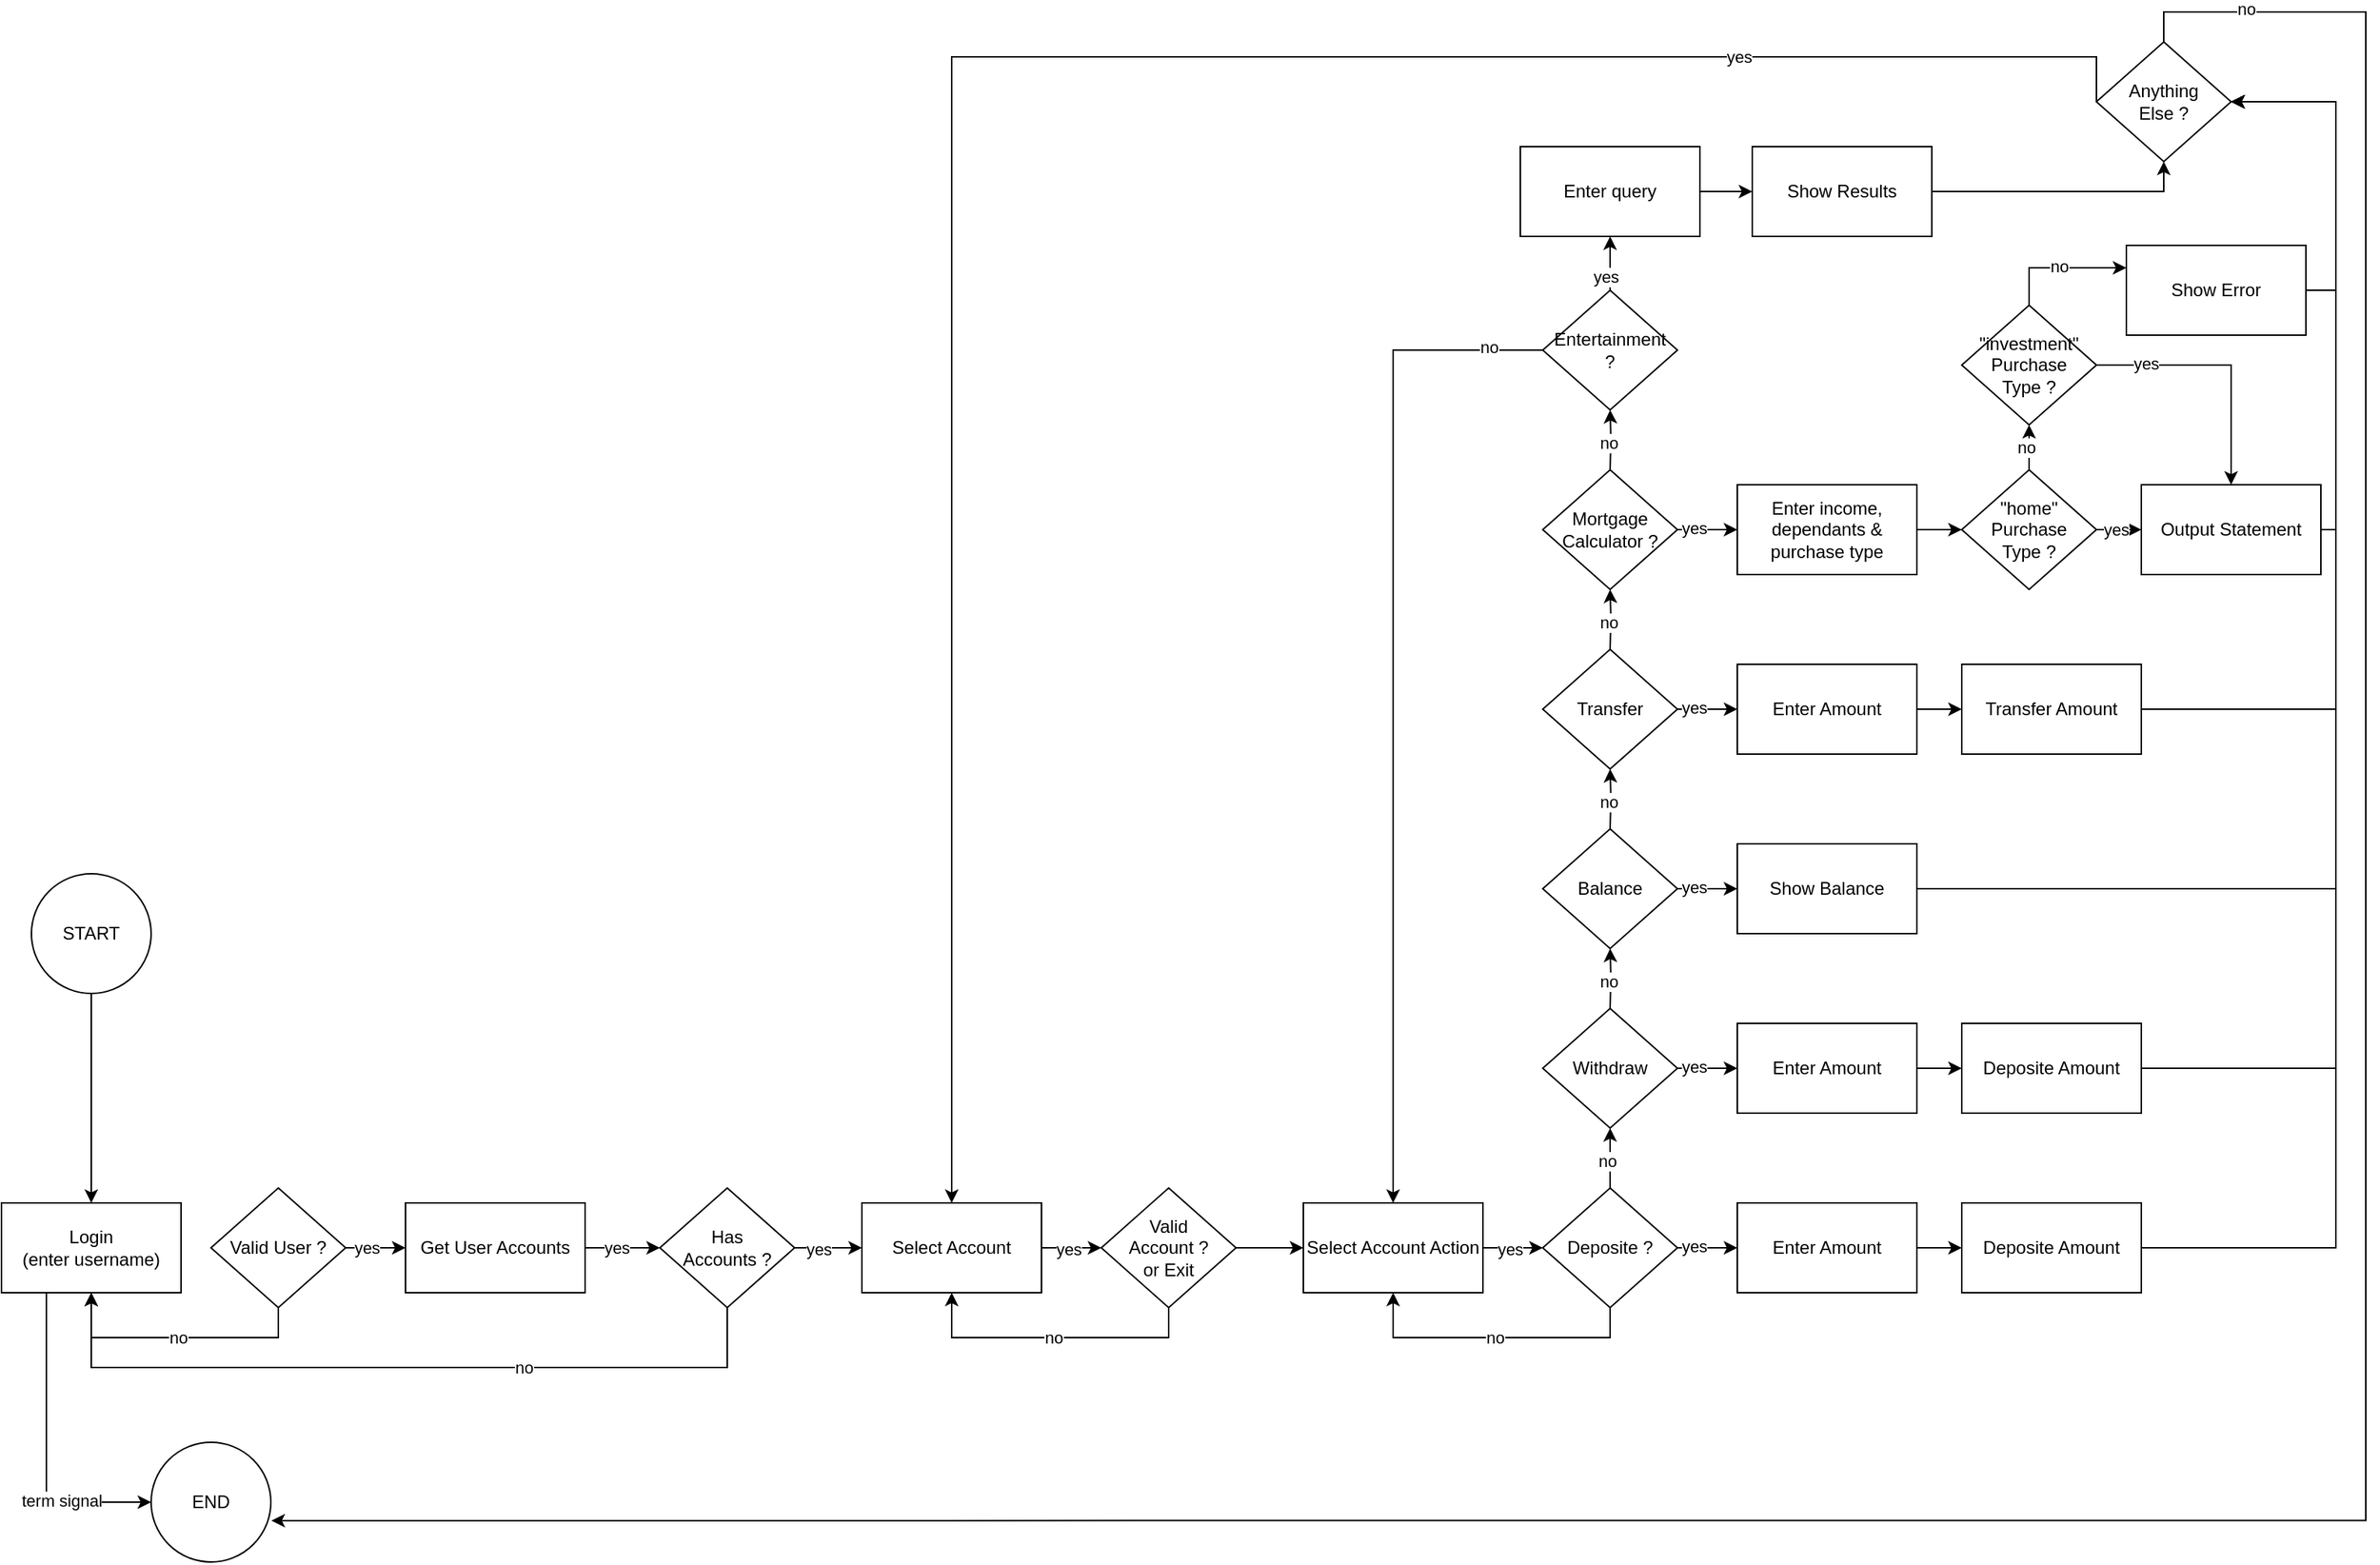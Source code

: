 <mxfile version="14.6.13" type="device"><diagram id="9iAoMF2T5Z6uj95q8_YZ" name="Page-1"><mxGraphModel dx="3691" dy="2386" grid="1" gridSize="10" guides="1" tooltips="1" connect="1" arrows="1" fold="1" page="1" pageScale="1" pageWidth="1654" pageHeight="1169" math="0" shadow="0"><root><mxCell id="0"/><mxCell id="1" parent="0"/><mxCell id="Hhsgf3qpa73lLgyIZgxQ-7" style="edgeStyle=orthogonalEdgeStyle;rounded=0;orthogonalLoop=1;jettySize=auto;html=1;exitX=0.5;exitY=1;exitDx=0;exitDy=0;entryX=0.5;entryY=0;entryDx=0;entryDy=0;" parent="1" source="Hhsgf3qpa73lLgyIZgxQ-1" target="Hhsgf3qpa73lLgyIZgxQ-3" edge="1"><mxGeometry relative="1" as="geometry"/></mxCell><mxCell id="Hhsgf3qpa73lLgyIZgxQ-1" value="START" style="ellipse;whiteSpace=wrap;html=1;aspect=fixed;" parent="1" vertex="1"><mxGeometry x="-1580" y="-554" width="80" height="80" as="geometry"/></mxCell><mxCell id="Hhsgf3qpa73lLgyIZgxQ-2" value="END" style="ellipse;whiteSpace=wrap;html=1;aspect=fixed;" parent="1" vertex="1"><mxGeometry x="-1500" y="-174" width="80" height="80" as="geometry"/></mxCell><mxCell id="Hhsgf3qpa73lLgyIZgxQ-100" style="edgeStyle=orthogonalEdgeStyle;rounded=0;orthogonalLoop=1;jettySize=auto;html=1;exitX=0.25;exitY=1;exitDx=0;exitDy=0;entryX=0;entryY=0.5;entryDx=0;entryDy=0;" parent="1" source="Hhsgf3qpa73lLgyIZgxQ-3" target="Hhsgf3qpa73lLgyIZgxQ-2" edge="1"><mxGeometry relative="1" as="geometry"/></mxCell><mxCell id="Hhsgf3qpa73lLgyIZgxQ-101" value="term signal" style="edgeLabel;html=1;align=center;verticalAlign=middle;resizable=0;points=[];" parent="Hhsgf3qpa73lLgyIZgxQ-100" vertex="1" connectable="0"><mxGeometry x="0.424" y="1" relative="1" as="geometry"><mxPoint as="offset"/></mxGeometry></mxCell><mxCell id="Hhsgf3qpa73lLgyIZgxQ-3" value="Login &lt;br&gt;(enter username)" style="rounded=0;whiteSpace=wrap;html=1;" parent="1" vertex="1"><mxGeometry x="-1600" y="-334" width="120" height="60" as="geometry"/></mxCell><mxCell id="Hhsgf3qpa73lLgyIZgxQ-6" value="no" style="edgeStyle=orthogonalEdgeStyle;rounded=0;orthogonalLoop=1;jettySize=auto;html=1;exitX=0.5;exitY=1;exitDx=0;exitDy=0;entryX=0.5;entryY=1;entryDx=0;entryDy=0;" parent="1" source="Hhsgf3qpa73lLgyIZgxQ-4" target="Hhsgf3qpa73lLgyIZgxQ-3" edge="1"><mxGeometry relative="1" as="geometry"/></mxCell><mxCell id="Hhsgf3qpa73lLgyIZgxQ-9" style="edgeStyle=orthogonalEdgeStyle;rounded=0;orthogonalLoop=1;jettySize=auto;html=1;exitX=1;exitY=0.5;exitDx=0;exitDy=0;entryX=0;entryY=0.5;entryDx=0;entryDy=0;" parent="1" source="Hhsgf3qpa73lLgyIZgxQ-4" target="Hhsgf3qpa73lLgyIZgxQ-8" edge="1"><mxGeometry relative="1" as="geometry"/></mxCell><mxCell id="Hhsgf3qpa73lLgyIZgxQ-19" value="yes" style="edgeLabel;html=1;align=center;verticalAlign=middle;resizable=0;points=[];" parent="Hhsgf3qpa73lLgyIZgxQ-9" vertex="1" connectable="0"><mxGeometry x="-0.3" relative="1" as="geometry"><mxPoint as="offset"/></mxGeometry></mxCell><mxCell id="Hhsgf3qpa73lLgyIZgxQ-4" value="Valid User ?" style="rhombus;whiteSpace=wrap;html=1;" parent="1" vertex="1"><mxGeometry x="-1460" y="-344" width="90" height="80" as="geometry"/></mxCell><mxCell id="Hhsgf3qpa73lLgyIZgxQ-13" style="edgeStyle=orthogonalEdgeStyle;rounded=0;orthogonalLoop=1;jettySize=auto;html=1;exitX=1;exitY=0.5;exitDx=0;exitDy=0;entryX=0;entryY=0.5;entryDx=0;entryDy=0;" parent="1" source="Hhsgf3qpa73lLgyIZgxQ-8" target="Hhsgf3qpa73lLgyIZgxQ-10" edge="1"><mxGeometry relative="1" as="geometry"/></mxCell><mxCell id="Hhsgf3qpa73lLgyIZgxQ-18" value="yes" style="edgeLabel;html=1;align=center;verticalAlign=middle;resizable=0;points=[];" parent="Hhsgf3qpa73lLgyIZgxQ-13" vertex="1" connectable="0"><mxGeometry x="-0.16" relative="1" as="geometry"><mxPoint as="offset"/></mxGeometry></mxCell><mxCell id="Hhsgf3qpa73lLgyIZgxQ-8" value="Get User Accounts" style="rounded=0;whiteSpace=wrap;html=1;" parent="1" vertex="1"><mxGeometry x="-1330" y="-334" width="120" height="60" as="geometry"/></mxCell><mxCell id="Hhsgf3qpa73lLgyIZgxQ-11" style="edgeStyle=orthogonalEdgeStyle;rounded=0;orthogonalLoop=1;jettySize=auto;html=1;exitX=0.5;exitY=1;exitDx=0;exitDy=0;entryX=0.5;entryY=1;entryDx=0;entryDy=0;" parent="1" source="Hhsgf3qpa73lLgyIZgxQ-10" target="Hhsgf3qpa73lLgyIZgxQ-3" edge="1"><mxGeometry relative="1" as="geometry"><Array as="points"><mxPoint x="-1115" y="-224"/><mxPoint x="-1540" y="-224"/></Array></mxGeometry></mxCell><mxCell id="Hhsgf3qpa73lLgyIZgxQ-12" value="no" style="edgeLabel;html=1;align=center;verticalAlign=middle;resizable=0;points=[];" parent="Hhsgf3qpa73lLgyIZgxQ-11" vertex="1" connectable="0"><mxGeometry x="-0.314" relative="1" as="geometry"><mxPoint as="offset"/></mxGeometry></mxCell><mxCell id="Hhsgf3qpa73lLgyIZgxQ-17" style="edgeStyle=orthogonalEdgeStyle;rounded=0;orthogonalLoop=1;jettySize=auto;html=1;exitX=1;exitY=0.5;exitDx=0;exitDy=0;entryX=0;entryY=0.5;entryDx=0;entryDy=0;" parent="1" source="Hhsgf3qpa73lLgyIZgxQ-10" target="Hhsgf3qpa73lLgyIZgxQ-14" edge="1"><mxGeometry relative="1" as="geometry"/></mxCell><mxCell id="Hhsgf3qpa73lLgyIZgxQ-20" value="yes" style="edgeLabel;html=1;align=center;verticalAlign=middle;resizable=0;points=[];" parent="Hhsgf3qpa73lLgyIZgxQ-17" vertex="1" connectable="0"><mxGeometry x="-0.289" y="-1" relative="1" as="geometry"><mxPoint as="offset"/></mxGeometry></mxCell><mxCell id="Hhsgf3qpa73lLgyIZgxQ-10" value="Has&lt;br&gt;Accounts ?" style="rhombus;whiteSpace=wrap;html=1;" parent="1" vertex="1"><mxGeometry x="-1160" y="-344" width="90" height="80" as="geometry"/></mxCell><mxCell id="Hhsgf3qpa73lLgyIZgxQ-25" style="edgeStyle=orthogonalEdgeStyle;rounded=0;orthogonalLoop=1;jettySize=auto;html=1;exitX=1;exitY=0.5;exitDx=0;exitDy=0;entryX=0;entryY=0.5;entryDx=0;entryDy=0;" parent="1" source="Hhsgf3qpa73lLgyIZgxQ-14" target="Hhsgf3qpa73lLgyIZgxQ-15" edge="1"><mxGeometry relative="1" as="geometry"/></mxCell><mxCell id="Hhsgf3qpa73lLgyIZgxQ-26" value="yes" style="edgeLabel;html=1;align=center;verticalAlign=middle;resizable=0;points=[];" parent="Hhsgf3qpa73lLgyIZgxQ-25" vertex="1" connectable="0"><mxGeometry x="-0.1" y="-1" relative="1" as="geometry"><mxPoint as="offset"/></mxGeometry></mxCell><mxCell id="Hhsgf3qpa73lLgyIZgxQ-14" value="Select Account" style="rounded=0;whiteSpace=wrap;html=1;" parent="1" vertex="1"><mxGeometry x="-1025" y="-334" width="120" height="60" as="geometry"/></mxCell><mxCell id="Hhsgf3qpa73lLgyIZgxQ-16" value="no" style="edgeStyle=orthogonalEdgeStyle;rounded=0;orthogonalLoop=1;jettySize=auto;html=1;exitX=0.5;exitY=1;exitDx=0;exitDy=0;entryX=0.5;entryY=1;entryDx=0;entryDy=0;" parent="1" source="Hhsgf3qpa73lLgyIZgxQ-15" target="Hhsgf3qpa73lLgyIZgxQ-14" edge="1"><mxGeometry relative="1" as="geometry"><Array as="points"><mxPoint x="-820" y="-244"/><mxPoint x="-965" y="-244"/></Array></mxGeometry></mxCell><mxCell id="Hhsgf3qpa73lLgyIZgxQ-32" style="edgeStyle=orthogonalEdgeStyle;rounded=0;orthogonalLoop=1;jettySize=auto;html=1;exitX=1;exitY=0.5;exitDx=0;exitDy=0;entryX=0;entryY=0.5;entryDx=0;entryDy=0;" parent="1" source="Hhsgf3qpa73lLgyIZgxQ-15" target="Hhsgf3qpa73lLgyIZgxQ-29" edge="1"><mxGeometry relative="1" as="geometry"/></mxCell><mxCell id="Hhsgf3qpa73lLgyIZgxQ-15" value="Valid &lt;br&gt;Account ? &lt;br&gt;or Exit" style="rhombus;whiteSpace=wrap;html=1;" parent="1" vertex="1"><mxGeometry x="-865" y="-344" width="90" height="80" as="geometry"/></mxCell><mxCell id="Hhsgf3qpa73lLgyIZgxQ-27" style="edgeStyle=orthogonalEdgeStyle;rounded=0;orthogonalLoop=1;jettySize=auto;html=1;exitX=1;exitY=0.5;exitDx=0;exitDy=0;entryX=0;entryY=0.5;entryDx=0;entryDy=0;" parent="1" source="Hhsgf3qpa73lLgyIZgxQ-29" target="Hhsgf3qpa73lLgyIZgxQ-31" edge="1"><mxGeometry relative="1" as="geometry"/></mxCell><mxCell id="Hhsgf3qpa73lLgyIZgxQ-28" value="yes" style="edgeLabel;html=1;align=center;verticalAlign=middle;resizable=0;points=[];" parent="Hhsgf3qpa73lLgyIZgxQ-27" vertex="1" connectable="0"><mxGeometry x="-0.1" y="-1" relative="1" as="geometry"><mxPoint as="offset"/></mxGeometry></mxCell><mxCell id="Hhsgf3qpa73lLgyIZgxQ-29" value="Select Account Action" style="rounded=0;whiteSpace=wrap;html=1;" parent="1" vertex="1"><mxGeometry x="-730" y="-334" width="120" height="60" as="geometry"/></mxCell><mxCell id="Hhsgf3qpa73lLgyIZgxQ-30" value="no" style="edgeStyle=orthogonalEdgeStyle;rounded=0;orthogonalLoop=1;jettySize=auto;html=1;exitX=0.5;exitY=1;exitDx=0;exitDy=0;entryX=0.5;entryY=1;entryDx=0;entryDy=0;" parent="1" source="Hhsgf3qpa73lLgyIZgxQ-31" target="Hhsgf3qpa73lLgyIZgxQ-29" edge="1"><mxGeometry relative="1" as="geometry"><Array as="points"><mxPoint x="-525" y="-244"/><mxPoint x="-670" y="-244"/></Array></mxGeometry></mxCell><mxCell id="Hhsgf3qpa73lLgyIZgxQ-35" style="edgeStyle=orthogonalEdgeStyle;rounded=0;orthogonalLoop=1;jettySize=auto;html=1;exitX=1;exitY=0.5;exitDx=0;exitDy=0;entryX=0;entryY=0.5;entryDx=0;entryDy=0;" parent="1" source="Hhsgf3qpa73lLgyIZgxQ-31" target="Hhsgf3qpa73lLgyIZgxQ-33" edge="1"><mxGeometry relative="1" as="geometry"/></mxCell><mxCell id="Hhsgf3qpa73lLgyIZgxQ-37" value="yes" style="edgeLabel;html=1;align=center;verticalAlign=middle;resizable=0;points=[];" parent="Hhsgf3qpa73lLgyIZgxQ-35" vertex="1" connectable="0"><mxGeometry x="-0.45" y="1" relative="1" as="geometry"><mxPoint as="offset"/></mxGeometry></mxCell><mxCell id="Hhsgf3qpa73lLgyIZgxQ-43" style="edgeStyle=orthogonalEdgeStyle;rounded=0;orthogonalLoop=1;jettySize=auto;html=1;exitX=0.5;exitY=0;exitDx=0;exitDy=0;entryX=0.5;entryY=1;entryDx=0;entryDy=0;" parent="1" source="Hhsgf3qpa73lLgyIZgxQ-31" target="Hhsgf3qpa73lLgyIZgxQ-40" edge="1"><mxGeometry relative="1" as="geometry"/></mxCell><mxCell id="Hhsgf3qpa73lLgyIZgxQ-44" value="no" style="edgeLabel;html=1;align=center;verticalAlign=middle;resizable=0;points=[];" parent="Hhsgf3qpa73lLgyIZgxQ-43" vertex="1" connectable="0"><mxGeometry x="-0.1" y="2" relative="1" as="geometry"><mxPoint as="offset"/></mxGeometry></mxCell><mxCell id="Hhsgf3qpa73lLgyIZgxQ-31" value="Deposite ?" style="rhombus;whiteSpace=wrap;html=1;" parent="1" vertex="1"><mxGeometry x="-570" y="-344" width="90" height="80" as="geometry"/></mxCell><mxCell id="Hhsgf3qpa73lLgyIZgxQ-36" style="edgeStyle=orthogonalEdgeStyle;rounded=0;orthogonalLoop=1;jettySize=auto;html=1;exitX=1;exitY=0.5;exitDx=0;exitDy=0;entryX=0;entryY=0.5;entryDx=0;entryDy=0;" parent="1" source="Hhsgf3qpa73lLgyIZgxQ-33" target="Hhsgf3qpa73lLgyIZgxQ-34" edge="1"><mxGeometry relative="1" as="geometry"/></mxCell><mxCell id="Hhsgf3qpa73lLgyIZgxQ-33" value="Enter Amount" style="rounded=0;whiteSpace=wrap;html=1;" parent="1" vertex="1"><mxGeometry x="-440" y="-334" width="120" height="60" as="geometry"/></mxCell><mxCell id="kY9_kFMPB7S8d9D4_CuN-9" style="edgeStyle=orthogonalEdgeStyle;rounded=0;orthogonalLoop=1;jettySize=auto;html=1;exitX=1;exitY=0.5;exitDx=0;exitDy=0;entryX=1;entryY=0.5;entryDx=0;entryDy=0;" edge="1" parent="1" source="Hhsgf3qpa73lLgyIZgxQ-34" target="kY9_kFMPB7S8d9D4_CuN-1"><mxGeometry relative="1" as="geometry"><Array as="points"><mxPoint x="-40" y="-304"/><mxPoint x="-40" y="-1070"/></Array></mxGeometry></mxCell><mxCell id="Hhsgf3qpa73lLgyIZgxQ-34" value="Deposite Amount" style="rounded=0;whiteSpace=wrap;html=1;" parent="1" vertex="1"><mxGeometry x="-290" y="-334" width="120" height="60" as="geometry"/></mxCell><mxCell id="Hhsgf3qpa73lLgyIZgxQ-38" style="edgeStyle=orthogonalEdgeStyle;rounded=0;orthogonalLoop=1;jettySize=auto;html=1;exitX=1;exitY=0.5;exitDx=0;exitDy=0;entryX=0;entryY=0.5;entryDx=0;entryDy=0;" parent="1" source="Hhsgf3qpa73lLgyIZgxQ-40" target="Hhsgf3qpa73lLgyIZgxQ-42" edge="1"><mxGeometry relative="1" as="geometry"/></mxCell><mxCell id="Hhsgf3qpa73lLgyIZgxQ-39" value="yes" style="edgeLabel;html=1;align=center;verticalAlign=middle;resizable=0;points=[];" parent="Hhsgf3qpa73lLgyIZgxQ-38" vertex="1" connectable="0"><mxGeometry x="-0.45" y="1" relative="1" as="geometry"><mxPoint as="offset"/></mxGeometry></mxCell><mxCell id="Hhsgf3qpa73lLgyIZgxQ-40" value="Withdraw" style="rhombus;whiteSpace=wrap;html=1;" parent="1" vertex="1"><mxGeometry x="-570" y="-464" width="90" height="80" as="geometry"/></mxCell><mxCell id="Hhsgf3qpa73lLgyIZgxQ-46" style="edgeStyle=orthogonalEdgeStyle;rounded=0;orthogonalLoop=1;jettySize=auto;html=1;exitX=1;exitY=0.5;exitDx=0;exitDy=0;entryX=0;entryY=0.5;entryDx=0;entryDy=0;" parent="1" source="Hhsgf3qpa73lLgyIZgxQ-42" target="Hhsgf3qpa73lLgyIZgxQ-45" edge="1"><mxGeometry relative="1" as="geometry"/></mxCell><mxCell id="Hhsgf3qpa73lLgyIZgxQ-42" value="Enter Amount" style="rounded=0;whiteSpace=wrap;html=1;" parent="1" vertex="1"><mxGeometry x="-440" y="-454" width="120" height="60" as="geometry"/></mxCell><mxCell id="kY9_kFMPB7S8d9D4_CuN-8" style="edgeStyle=orthogonalEdgeStyle;rounded=0;orthogonalLoop=1;jettySize=auto;html=1;exitX=1;exitY=0.5;exitDx=0;exitDy=0;entryX=1;entryY=0.5;entryDx=0;entryDy=0;" edge="1" parent="1" source="Hhsgf3qpa73lLgyIZgxQ-45" target="kY9_kFMPB7S8d9D4_CuN-1"><mxGeometry relative="1" as="geometry"><Array as="points"><mxPoint x="-40" y="-424"/><mxPoint x="-40" y="-1070"/></Array></mxGeometry></mxCell><mxCell id="Hhsgf3qpa73lLgyIZgxQ-45" value="Deposite Amount" style="rounded=0;whiteSpace=wrap;html=1;" parent="1" vertex="1"><mxGeometry x="-290" y="-454" width="120" height="60" as="geometry"/></mxCell><mxCell id="Hhsgf3qpa73lLgyIZgxQ-47" style="edgeStyle=orthogonalEdgeStyle;rounded=0;orthogonalLoop=1;jettySize=auto;html=1;exitX=0.5;exitY=0;exitDx=0;exitDy=0;entryX=0.5;entryY=1;entryDx=0;entryDy=0;" parent="1" target="Hhsgf3qpa73lLgyIZgxQ-51" edge="1"><mxGeometry relative="1" as="geometry"><mxPoint x="-525" y="-464" as="sourcePoint"/></mxGeometry></mxCell><mxCell id="Hhsgf3qpa73lLgyIZgxQ-48" value="no" style="edgeLabel;html=1;align=center;verticalAlign=middle;resizable=0;points=[];" parent="Hhsgf3qpa73lLgyIZgxQ-47" vertex="1" connectable="0"><mxGeometry x="-0.1" y="2" relative="1" as="geometry"><mxPoint as="offset"/></mxGeometry></mxCell><mxCell id="Hhsgf3qpa73lLgyIZgxQ-49" style="edgeStyle=orthogonalEdgeStyle;rounded=0;orthogonalLoop=1;jettySize=auto;html=1;exitX=1;exitY=0.5;exitDx=0;exitDy=0;entryX=0;entryY=0.5;entryDx=0;entryDy=0;" parent="1" source="Hhsgf3qpa73lLgyIZgxQ-51" target="Hhsgf3qpa73lLgyIZgxQ-53" edge="1"><mxGeometry relative="1" as="geometry"/></mxCell><mxCell id="Hhsgf3qpa73lLgyIZgxQ-50" value="yes" style="edgeLabel;html=1;align=center;verticalAlign=middle;resizable=0;points=[];" parent="Hhsgf3qpa73lLgyIZgxQ-49" vertex="1" connectable="0"><mxGeometry x="-0.45" y="1" relative="1" as="geometry"><mxPoint as="offset"/></mxGeometry></mxCell><mxCell id="Hhsgf3qpa73lLgyIZgxQ-51" value="Balance" style="rhombus;whiteSpace=wrap;html=1;" parent="1" vertex="1"><mxGeometry x="-570" y="-584" width="90" height="80" as="geometry"/></mxCell><mxCell id="kY9_kFMPB7S8d9D4_CuN-7" style="edgeStyle=orthogonalEdgeStyle;rounded=0;orthogonalLoop=1;jettySize=auto;html=1;exitX=1;exitY=0.5;exitDx=0;exitDy=0;entryX=1;entryY=0.5;entryDx=0;entryDy=0;" edge="1" parent="1" source="Hhsgf3qpa73lLgyIZgxQ-53" target="kY9_kFMPB7S8d9D4_CuN-1"><mxGeometry relative="1" as="geometry"><Array as="points"><mxPoint x="-40" y="-544"/><mxPoint x="-40" y="-1070"/></Array></mxGeometry></mxCell><mxCell id="Hhsgf3qpa73lLgyIZgxQ-53" value="Show Balance" style="rounded=0;whiteSpace=wrap;html=1;" parent="1" vertex="1"><mxGeometry x="-440" y="-574" width="120" height="60" as="geometry"/></mxCell><mxCell id="Hhsgf3qpa73lLgyIZgxQ-55" style="edgeStyle=orthogonalEdgeStyle;rounded=0;orthogonalLoop=1;jettySize=auto;html=1;exitX=0.5;exitY=0;exitDx=0;exitDy=0;entryX=0.5;entryY=1;entryDx=0;entryDy=0;" parent="1" target="Hhsgf3qpa73lLgyIZgxQ-59" edge="1"><mxGeometry relative="1" as="geometry"><mxPoint x="-525" y="-584" as="sourcePoint"/></mxGeometry></mxCell><mxCell id="Hhsgf3qpa73lLgyIZgxQ-56" value="no" style="edgeLabel;html=1;align=center;verticalAlign=middle;resizable=0;points=[];" parent="Hhsgf3qpa73lLgyIZgxQ-55" vertex="1" connectable="0"><mxGeometry x="-0.1" y="2" relative="1" as="geometry"><mxPoint as="offset"/></mxGeometry></mxCell><mxCell id="Hhsgf3qpa73lLgyIZgxQ-57" style="edgeStyle=orthogonalEdgeStyle;rounded=0;orthogonalLoop=1;jettySize=auto;html=1;exitX=1;exitY=0.5;exitDx=0;exitDy=0;entryX=0;entryY=0.5;entryDx=0;entryDy=0;" parent="1" source="Hhsgf3qpa73lLgyIZgxQ-59" target="Hhsgf3qpa73lLgyIZgxQ-61" edge="1"><mxGeometry relative="1" as="geometry"/></mxCell><mxCell id="Hhsgf3qpa73lLgyIZgxQ-58" value="yes" style="edgeLabel;html=1;align=center;verticalAlign=middle;resizable=0;points=[];" parent="Hhsgf3qpa73lLgyIZgxQ-57" vertex="1" connectable="0"><mxGeometry x="-0.45" y="1" relative="1" as="geometry"><mxPoint as="offset"/></mxGeometry></mxCell><mxCell id="Hhsgf3qpa73lLgyIZgxQ-59" value="Transfer" style="rhombus;whiteSpace=wrap;html=1;" parent="1" vertex="1"><mxGeometry x="-570" y="-704" width="90" height="80" as="geometry"/></mxCell><mxCell id="Hhsgf3qpa73lLgyIZgxQ-60" style="edgeStyle=orthogonalEdgeStyle;rounded=0;orthogonalLoop=1;jettySize=auto;html=1;exitX=1;exitY=0.5;exitDx=0;exitDy=0;entryX=0;entryY=0.5;entryDx=0;entryDy=0;" parent="1" source="Hhsgf3qpa73lLgyIZgxQ-61" target="Hhsgf3qpa73lLgyIZgxQ-62" edge="1"><mxGeometry relative="1" as="geometry"/></mxCell><mxCell id="Hhsgf3qpa73lLgyIZgxQ-61" value="Enter Amount" style="rounded=0;whiteSpace=wrap;html=1;" parent="1" vertex="1"><mxGeometry x="-440" y="-694" width="120" height="60" as="geometry"/></mxCell><mxCell id="kY9_kFMPB7S8d9D4_CuN-6" style="edgeStyle=orthogonalEdgeStyle;rounded=0;orthogonalLoop=1;jettySize=auto;html=1;exitX=1;exitY=0.5;exitDx=0;exitDy=0;entryX=1;entryY=0.5;entryDx=0;entryDy=0;" edge="1" parent="1" source="Hhsgf3qpa73lLgyIZgxQ-62" target="kY9_kFMPB7S8d9D4_CuN-1"><mxGeometry relative="1" as="geometry"><Array as="points"><mxPoint x="-40" y="-664"/><mxPoint x="-40" y="-1070"/></Array></mxGeometry></mxCell><mxCell id="Hhsgf3qpa73lLgyIZgxQ-62" value="Transfer Amount" style="rounded=0;whiteSpace=wrap;html=1;" parent="1" vertex="1"><mxGeometry x="-290" y="-694" width="120" height="60" as="geometry"/></mxCell><mxCell id="Hhsgf3qpa73lLgyIZgxQ-63" style="edgeStyle=orthogonalEdgeStyle;rounded=0;orthogonalLoop=1;jettySize=auto;html=1;exitX=0.5;exitY=0;exitDx=0;exitDy=0;entryX=0.5;entryY=1;entryDx=0;entryDy=0;" parent="1" target="Hhsgf3qpa73lLgyIZgxQ-67" edge="1"><mxGeometry relative="1" as="geometry"><mxPoint x="-525" y="-704" as="sourcePoint"/></mxGeometry></mxCell><mxCell id="Hhsgf3qpa73lLgyIZgxQ-64" value="no" style="edgeLabel;html=1;align=center;verticalAlign=middle;resizable=0;points=[];" parent="Hhsgf3qpa73lLgyIZgxQ-63" vertex="1" connectable="0"><mxGeometry x="-0.1" y="2" relative="1" as="geometry"><mxPoint as="offset"/></mxGeometry></mxCell><mxCell id="Hhsgf3qpa73lLgyIZgxQ-65" style="edgeStyle=orthogonalEdgeStyle;rounded=0;orthogonalLoop=1;jettySize=auto;html=1;exitX=1;exitY=0.5;exitDx=0;exitDy=0;entryX=0;entryY=0.5;entryDx=0;entryDy=0;" parent="1" source="Hhsgf3qpa73lLgyIZgxQ-67" target="Hhsgf3qpa73lLgyIZgxQ-69" edge="1"><mxGeometry relative="1" as="geometry"/></mxCell><mxCell id="Hhsgf3qpa73lLgyIZgxQ-66" value="yes" style="edgeLabel;html=1;align=center;verticalAlign=middle;resizable=0;points=[];" parent="Hhsgf3qpa73lLgyIZgxQ-65" vertex="1" connectable="0"><mxGeometry x="-0.45" y="1" relative="1" as="geometry"><mxPoint as="offset"/></mxGeometry></mxCell><mxCell id="Hhsgf3qpa73lLgyIZgxQ-67" value="Mortgage&lt;br&gt;Calculator ?" style="rhombus;whiteSpace=wrap;html=1;" parent="1" vertex="1"><mxGeometry x="-570" y="-824" width="90" height="80" as="geometry"/></mxCell><mxCell id="Hhsgf3qpa73lLgyIZgxQ-68" style="edgeStyle=orthogonalEdgeStyle;rounded=0;orthogonalLoop=1;jettySize=auto;html=1;exitX=1;exitY=0.5;exitDx=0;exitDy=0;entryX=0;entryY=0.5;entryDx=0;entryDy=0;" parent="1" source="Hhsgf3qpa73lLgyIZgxQ-69" edge="1"><mxGeometry relative="1" as="geometry"><mxPoint x="-290" y="-784" as="targetPoint"/></mxGeometry></mxCell><mxCell id="Hhsgf3qpa73lLgyIZgxQ-69" value="Enter income, dependants &amp;amp; purchase type" style="rounded=0;whiteSpace=wrap;html=1;" parent="1" vertex="1"><mxGeometry x="-440" y="-814" width="120" height="60" as="geometry"/></mxCell><mxCell id="Hhsgf3qpa73lLgyIZgxQ-73" style="edgeStyle=orthogonalEdgeStyle;rounded=0;orthogonalLoop=1;jettySize=auto;html=1;exitX=1;exitY=0.5;exitDx=0;exitDy=0;entryX=0;entryY=0.5;entryDx=0;entryDy=0;" parent="1" source="Hhsgf3qpa73lLgyIZgxQ-71" target="Hhsgf3qpa73lLgyIZgxQ-72" edge="1"><mxGeometry relative="1" as="geometry"/></mxCell><mxCell id="Hhsgf3qpa73lLgyIZgxQ-74" value="yes" style="edgeLabel;html=1;align=center;verticalAlign=middle;resizable=0;points=[];" parent="Hhsgf3qpa73lLgyIZgxQ-73" vertex="1" connectable="0"><mxGeometry x="-0.133" relative="1" as="geometry"><mxPoint as="offset"/></mxGeometry></mxCell><mxCell id="Hhsgf3qpa73lLgyIZgxQ-76" style="edgeStyle=orthogonalEdgeStyle;rounded=0;orthogonalLoop=1;jettySize=auto;html=1;exitX=0.5;exitY=0;exitDx=0;exitDy=0;entryX=0.5;entryY=1;entryDx=0;entryDy=0;" parent="1" source="Hhsgf3qpa73lLgyIZgxQ-71" target="Hhsgf3qpa73lLgyIZgxQ-75" edge="1"><mxGeometry relative="1" as="geometry"/></mxCell><mxCell id="Hhsgf3qpa73lLgyIZgxQ-79" value="no" style="edgeLabel;html=1;align=center;verticalAlign=middle;resizable=0;points=[];" parent="Hhsgf3qpa73lLgyIZgxQ-76" vertex="1" connectable="0"><mxGeometry y="2" relative="1" as="geometry"><mxPoint as="offset"/></mxGeometry></mxCell><mxCell id="Hhsgf3qpa73lLgyIZgxQ-71" value="&quot;home&quot;&lt;br&gt;Purchase&lt;br&gt;Type ?" style="rhombus;whiteSpace=wrap;html=1;" parent="1" vertex="1"><mxGeometry x="-290" y="-824" width="90" height="80" as="geometry"/></mxCell><mxCell id="kY9_kFMPB7S8d9D4_CuN-5" style="edgeStyle=orthogonalEdgeStyle;rounded=0;orthogonalLoop=1;jettySize=auto;html=1;exitX=1;exitY=0.5;exitDx=0;exitDy=0;entryX=1;entryY=0.5;entryDx=0;entryDy=0;" edge="1" parent="1" source="Hhsgf3qpa73lLgyIZgxQ-72" target="kY9_kFMPB7S8d9D4_CuN-1"><mxGeometry relative="1" as="geometry"><Array as="points"><mxPoint x="-40" y="-784"/><mxPoint x="-40" y="-1070"/></Array></mxGeometry></mxCell><mxCell id="Hhsgf3qpa73lLgyIZgxQ-72" value="Output Statement" style="rounded=0;whiteSpace=wrap;html=1;" parent="1" vertex="1"><mxGeometry x="-170" y="-814" width="120" height="60" as="geometry"/></mxCell><mxCell id="Hhsgf3qpa73lLgyIZgxQ-77" style="edgeStyle=orthogonalEdgeStyle;rounded=0;orthogonalLoop=1;jettySize=auto;html=1;exitX=1;exitY=0.5;exitDx=0;exitDy=0;entryX=0.5;entryY=0;entryDx=0;entryDy=0;" parent="1" source="Hhsgf3qpa73lLgyIZgxQ-75" target="Hhsgf3qpa73lLgyIZgxQ-72" edge="1"><mxGeometry relative="1" as="geometry"/></mxCell><mxCell id="Hhsgf3qpa73lLgyIZgxQ-78" value="yes" style="edgeLabel;html=1;align=center;verticalAlign=middle;resizable=0;points=[];" parent="Hhsgf3qpa73lLgyIZgxQ-77" vertex="1" connectable="0"><mxGeometry x="-0.612" y="1" relative="1" as="geometry"><mxPoint as="offset"/></mxGeometry></mxCell><mxCell id="Hhsgf3qpa73lLgyIZgxQ-82" style="edgeStyle=orthogonalEdgeStyle;rounded=0;orthogonalLoop=1;jettySize=auto;html=1;exitX=0.5;exitY=0;exitDx=0;exitDy=0;entryX=0;entryY=0.25;entryDx=0;entryDy=0;" parent="1" source="Hhsgf3qpa73lLgyIZgxQ-75" target="Hhsgf3qpa73lLgyIZgxQ-80" edge="1"><mxGeometry relative="1" as="geometry"/></mxCell><mxCell id="Hhsgf3qpa73lLgyIZgxQ-83" value="no" style="edgeLabel;html=1;align=center;verticalAlign=middle;resizable=0;points=[];" parent="Hhsgf3qpa73lLgyIZgxQ-82" vertex="1" connectable="0"><mxGeometry y="1" relative="1" as="geometry"><mxPoint as="offset"/></mxGeometry></mxCell><mxCell id="Hhsgf3qpa73lLgyIZgxQ-75" value="&quot;investment&quot;&lt;br&gt;Purchase&lt;br&gt;Type ?" style="rhombus;whiteSpace=wrap;html=1;" parent="1" vertex="1"><mxGeometry x="-290" y="-934" width="90" height="80" as="geometry"/></mxCell><mxCell id="kY9_kFMPB7S8d9D4_CuN-3" style="edgeStyle=orthogonalEdgeStyle;rounded=0;orthogonalLoop=1;jettySize=auto;html=1;exitX=1;exitY=0.5;exitDx=0;exitDy=0;entryX=1;entryY=0.5;entryDx=0;entryDy=0;" edge="1" parent="1" source="Hhsgf3qpa73lLgyIZgxQ-80" target="kY9_kFMPB7S8d9D4_CuN-1"><mxGeometry relative="1" as="geometry"/></mxCell><mxCell id="Hhsgf3qpa73lLgyIZgxQ-80" value="Show Error" style="rounded=0;whiteSpace=wrap;html=1;" parent="1" vertex="1"><mxGeometry x="-180" y="-974" width="120" height="60" as="geometry"/></mxCell><mxCell id="Hhsgf3qpa73lLgyIZgxQ-85" style="edgeStyle=orthogonalEdgeStyle;rounded=0;orthogonalLoop=1;jettySize=auto;html=1;exitX=0.5;exitY=0;exitDx=0;exitDy=0;entryX=0.5;entryY=1;entryDx=0;entryDy=0;" parent="1" target="Hhsgf3qpa73lLgyIZgxQ-89" edge="1"><mxGeometry relative="1" as="geometry"><mxPoint x="-525" y="-824" as="sourcePoint"/></mxGeometry></mxCell><mxCell id="Hhsgf3qpa73lLgyIZgxQ-86" value="no" style="edgeLabel;html=1;align=center;verticalAlign=middle;resizable=0;points=[];" parent="Hhsgf3qpa73lLgyIZgxQ-85" vertex="1" connectable="0"><mxGeometry x="-0.1" y="2" relative="1" as="geometry"><mxPoint as="offset"/></mxGeometry></mxCell><mxCell id="Hhsgf3qpa73lLgyIZgxQ-92" style="edgeStyle=orthogonalEdgeStyle;rounded=0;orthogonalLoop=1;jettySize=auto;html=1;exitX=0.5;exitY=0;exitDx=0;exitDy=0;entryX=0.5;entryY=1;entryDx=0;entryDy=0;" parent="1" source="Hhsgf3qpa73lLgyIZgxQ-89" target="Hhsgf3qpa73lLgyIZgxQ-91" edge="1"><mxGeometry relative="1" as="geometry"/></mxCell><mxCell id="Hhsgf3qpa73lLgyIZgxQ-96" value="yes" style="edgeLabel;html=1;align=center;verticalAlign=middle;resizable=0;points=[];" parent="Hhsgf3qpa73lLgyIZgxQ-92" vertex="1" connectable="0"><mxGeometry x="-0.481" y="3" relative="1" as="geometry"><mxPoint as="offset"/></mxGeometry></mxCell><mxCell id="Hhsgf3qpa73lLgyIZgxQ-94" style="edgeStyle=orthogonalEdgeStyle;rounded=0;orthogonalLoop=1;jettySize=auto;html=1;exitX=0;exitY=0.5;exitDx=0;exitDy=0;entryX=0.5;entryY=0;entryDx=0;entryDy=0;" parent="1" source="Hhsgf3qpa73lLgyIZgxQ-89" target="Hhsgf3qpa73lLgyIZgxQ-29" edge="1"><mxGeometry relative="1" as="geometry"/></mxCell><mxCell id="Hhsgf3qpa73lLgyIZgxQ-95" value="no" style="edgeLabel;html=1;align=center;verticalAlign=middle;resizable=0;points=[];" parent="Hhsgf3qpa73lLgyIZgxQ-94" vertex="1" connectable="0"><mxGeometry x="-0.892" y="-2" relative="1" as="geometry"><mxPoint as="offset"/></mxGeometry></mxCell><mxCell id="Hhsgf3qpa73lLgyIZgxQ-89" value="Entertainment &lt;br&gt;?" style="rhombus;whiteSpace=wrap;html=1;" parent="1" vertex="1"><mxGeometry x="-570" y="-944" width="90" height="80" as="geometry"/></mxCell><mxCell id="Hhsgf3qpa73lLgyIZgxQ-98" style="edgeStyle=orthogonalEdgeStyle;rounded=0;orthogonalLoop=1;jettySize=auto;html=1;exitX=1;exitY=0.5;exitDx=0;exitDy=0;entryX=0;entryY=0.5;entryDx=0;entryDy=0;" parent="1" source="Hhsgf3qpa73lLgyIZgxQ-91" target="Hhsgf3qpa73lLgyIZgxQ-97" edge="1"><mxGeometry relative="1" as="geometry"/></mxCell><mxCell id="Hhsgf3qpa73lLgyIZgxQ-91" value="Enter query" style="rounded=0;whiteSpace=wrap;html=1;" parent="1" vertex="1"><mxGeometry x="-585" y="-1040" width="120" height="60" as="geometry"/></mxCell><mxCell id="kY9_kFMPB7S8d9D4_CuN-2" style="edgeStyle=orthogonalEdgeStyle;rounded=0;orthogonalLoop=1;jettySize=auto;html=1;exitX=1;exitY=0.5;exitDx=0;exitDy=0;entryX=0.5;entryY=1;entryDx=0;entryDy=0;" edge="1" parent="1" source="Hhsgf3qpa73lLgyIZgxQ-97" target="kY9_kFMPB7S8d9D4_CuN-1"><mxGeometry relative="1" as="geometry"/></mxCell><mxCell id="Hhsgf3qpa73lLgyIZgxQ-97" value="Show Results" style="rounded=0;whiteSpace=wrap;html=1;" parent="1" vertex="1"><mxGeometry x="-430" y="-1040" width="120" height="60" as="geometry"/></mxCell><mxCell id="kY9_kFMPB7S8d9D4_CuN-10" style="edgeStyle=orthogonalEdgeStyle;rounded=0;orthogonalLoop=1;jettySize=auto;html=1;exitX=0;exitY=0.5;exitDx=0;exitDy=0;entryX=0.5;entryY=0;entryDx=0;entryDy=0;" edge="1" parent="1" source="kY9_kFMPB7S8d9D4_CuN-1" target="Hhsgf3qpa73lLgyIZgxQ-14"><mxGeometry relative="1" as="geometry"><Array as="points"><mxPoint x="-200" y="-1100"/><mxPoint x="-965" y="-1100"/></Array></mxGeometry></mxCell><mxCell id="kY9_kFMPB7S8d9D4_CuN-13" value="yes" style="edgeLabel;html=1;align=center;verticalAlign=middle;resizable=0;points=[];" vertex="1" connectable="0" parent="kY9_kFMPB7S8d9D4_CuN-10"><mxGeometry x="-0.655" relative="1" as="geometry"><mxPoint as="offset"/></mxGeometry></mxCell><mxCell id="kY9_kFMPB7S8d9D4_CuN-11" style="edgeStyle=orthogonalEdgeStyle;rounded=0;orthogonalLoop=1;jettySize=auto;html=1;exitX=0.5;exitY=0;exitDx=0;exitDy=0;entryX=1.005;entryY=0.654;entryDx=0;entryDy=0;entryPerimeter=0;" edge="1" parent="1" source="kY9_kFMPB7S8d9D4_CuN-1" target="Hhsgf3qpa73lLgyIZgxQ-2"><mxGeometry relative="1" as="geometry"><Array as="points"><mxPoint x="-155" y="-1130"/><mxPoint x="-20" y="-1130"/><mxPoint x="-20" y="-122"/></Array></mxGeometry></mxCell><mxCell id="kY9_kFMPB7S8d9D4_CuN-12" value="no" style="edgeLabel;html=1;align=center;verticalAlign=middle;resizable=0;points=[];" vertex="1" connectable="0" parent="kY9_kFMPB7S8d9D4_CuN-11"><mxGeometry x="-0.942" y="2" relative="1" as="geometry"><mxPoint as="offset"/></mxGeometry></mxCell><mxCell id="kY9_kFMPB7S8d9D4_CuN-1" value="Anything&lt;br&gt;Else ?" style="rhombus;whiteSpace=wrap;html=1;" vertex="1" parent="1"><mxGeometry x="-200" y="-1110" width="90" height="80" as="geometry"/></mxCell></root></mxGraphModel></diagram></mxfile>
